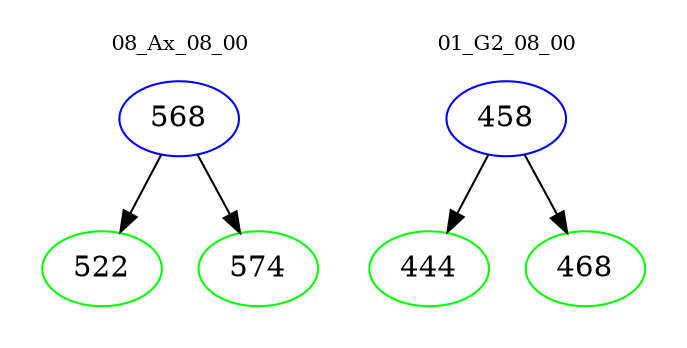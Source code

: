 digraph{
subgraph cluster_0 {
color = white
label = "08_Ax_08_00";
fontsize=10;
T0_568 [label="568", color="blue"]
T0_568 -> T0_522 [color="black"]
T0_522 [label="522", color="green"]
T0_568 -> T0_574 [color="black"]
T0_574 [label="574", color="green"]
}
subgraph cluster_1 {
color = white
label = "01_G2_08_00";
fontsize=10;
T1_458 [label="458", color="blue"]
T1_458 -> T1_444 [color="black"]
T1_444 [label="444", color="green"]
T1_458 -> T1_468 [color="black"]
T1_468 [label="468", color="green"]
}
}
